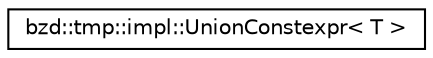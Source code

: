 digraph "Graphical Class Hierarchy"
{
  edge [fontname="Helvetica",fontsize="10",labelfontname="Helvetica",labelfontsize="10"];
  node [fontname="Helvetica",fontsize="10",shape=record];
  rankdir="LR";
  Node0 [label="bzd::tmp::impl::UnionConstexpr\< T \>",height=0.2,width=0.4,color="black", fillcolor="white", style="filled",URL="$unionbzd_1_1tmp_1_1impl_1_1UnionConstexpr_3_01T_01_4.html"];
}
